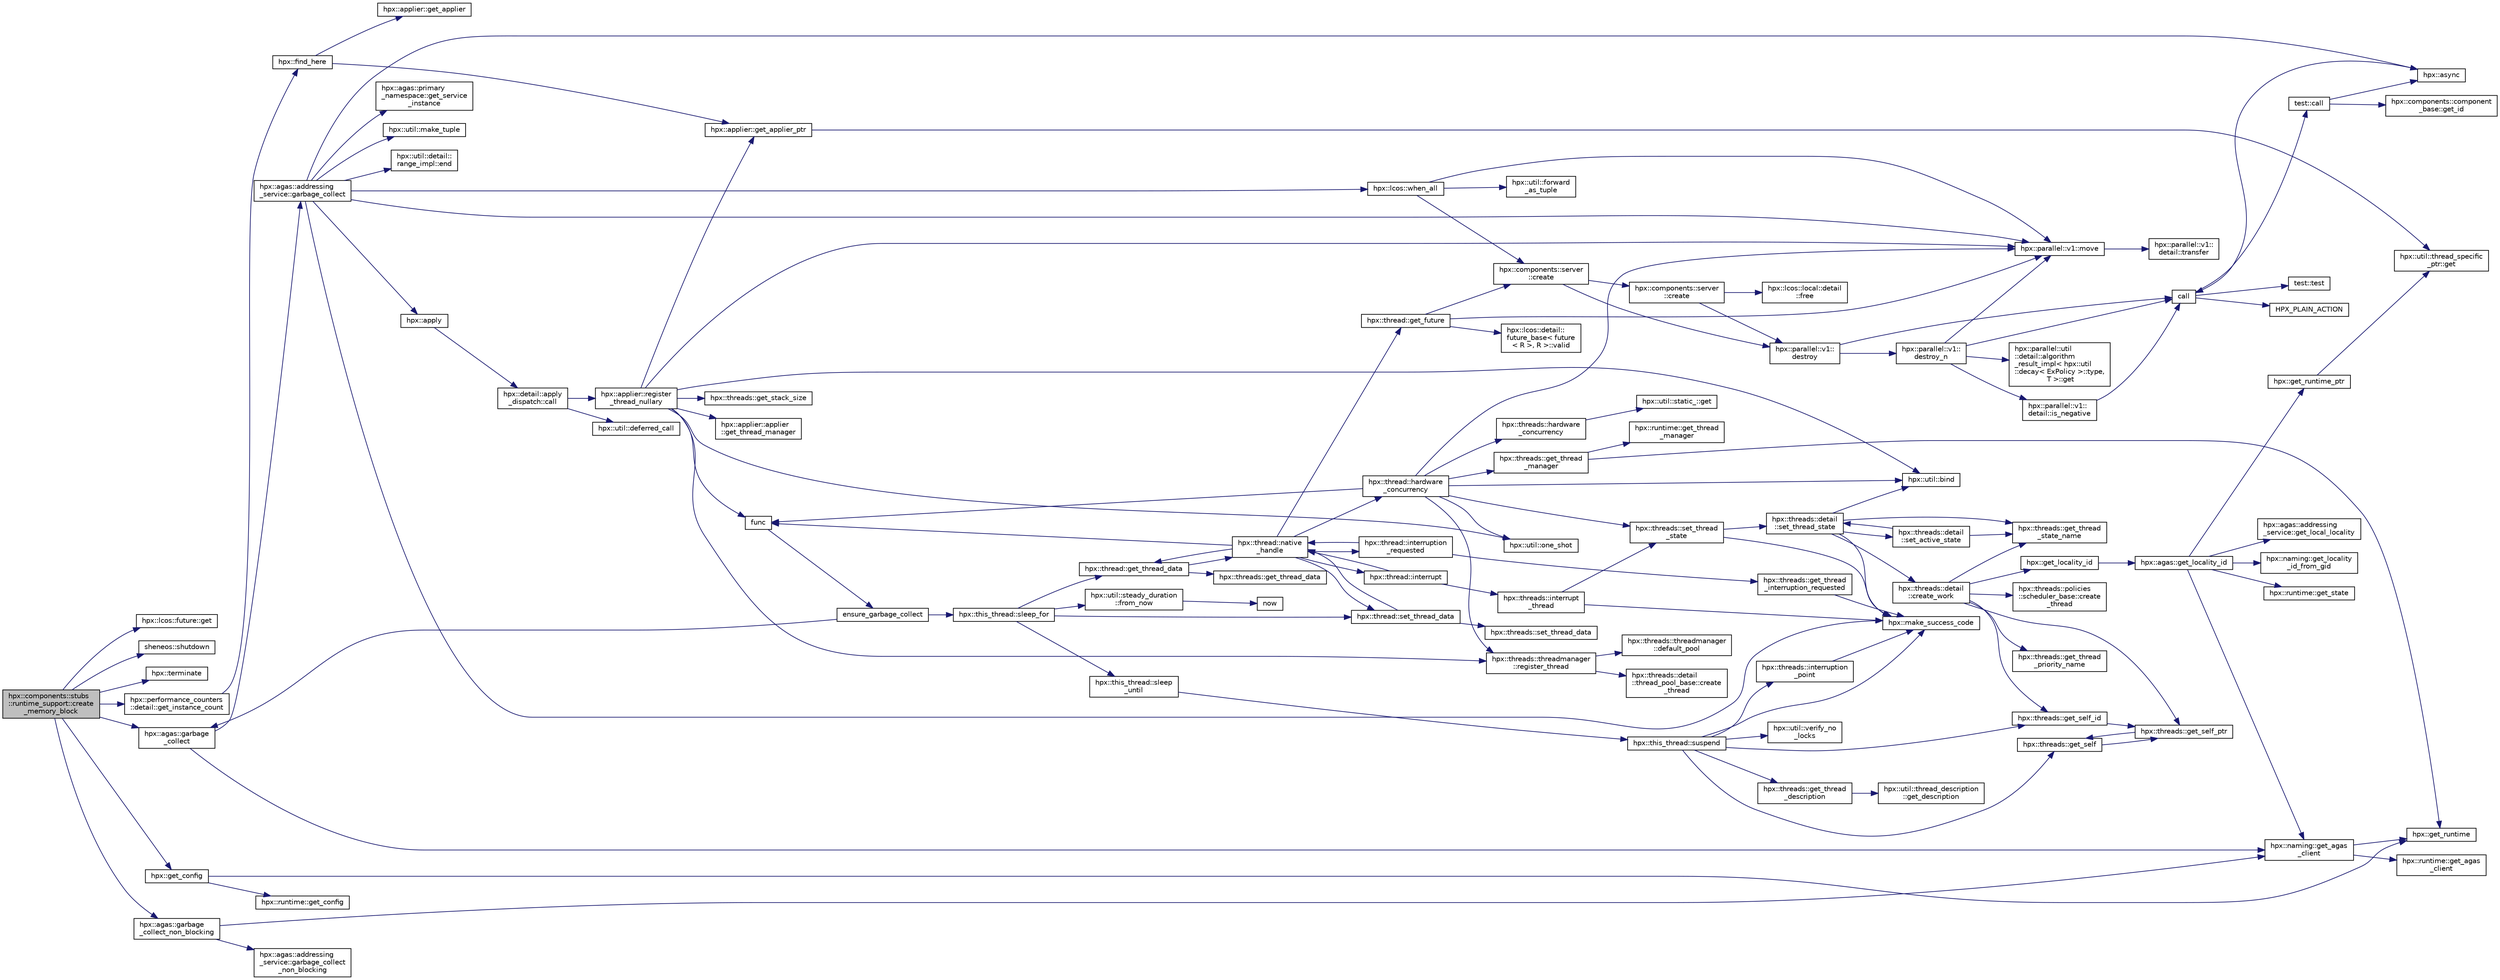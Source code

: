 digraph "hpx::components::stubs::runtime_support::create_memory_block"
{
  edge [fontname="Helvetica",fontsize="10",labelfontname="Helvetica",labelfontsize="10"];
  node [fontname="Helvetica",fontsize="10",shape=record];
  rankdir="LR";
  Node362 [label="hpx::components::stubs\l::runtime_support::create\l_memory_block",height=0.2,width=0.4,color="black", fillcolor="grey75", style="filled", fontcolor="black"];
  Node362 -> Node363 [color="midnightblue",fontsize="10",style="solid",fontname="Helvetica"];
  Node363 [label="hpx::lcos::future::get",height=0.2,width=0.4,color="black", fillcolor="white", style="filled",URL="$d0/d33/classhpx_1_1lcos_1_1future.html#a8c28269486d5620ac48af349f17bb41c"];
  Node362 -> Node364 [color="midnightblue",fontsize="10",style="solid",fontname="Helvetica"];
  Node364 [label="sheneos::shutdown",height=0.2,width=0.4,color="black", fillcolor="white", style="filled",URL="$d7/d9c/namespacesheneos.html#ad09f5f46b13a8bd1590af3dd1c052db5"];
  Node362 -> Node365 [color="midnightblue",fontsize="10",style="solid",fontname="Helvetica"];
  Node365 [label="hpx::terminate",height=0.2,width=0.4,color="black", fillcolor="white", style="filled",URL="$d8/d83/namespacehpx.html#a6aaa247c60a4c2197141dd92d59c6e4b",tooltip="Terminate any application non-gracefully. "];
  Node362 -> Node366 [color="midnightblue",fontsize="10",style="solid",fontname="Helvetica"];
  Node366 [label="hpx::agas::garbage\l_collect_non_blocking",height=0.2,width=0.4,color="black", fillcolor="white", style="filled",URL="$dc/d54/namespacehpx_1_1agas.html#afad9c8faca41f9a5ec2c50b98ad1e05f"];
  Node366 -> Node367 [color="midnightblue",fontsize="10",style="solid",fontname="Helvetica"];
  Node367 [label="hpx::naming::get_agas\l_client",height=0.2,width=0.4,color="black", fillcolor="white", style="filled",URL="$d4/dc9/namespacehpx_1_1naming.html#a0408fffd5d34b620712a801b0ae3b032"];
  Node367 -> Node368 [color="midnightblue",fontsize="10",style="solid",fontname="Helvetica"];
  Node368 [label="hpx::get_runtime",height=0.2,width=0.4,color="black", fillcolor="white", style="filled",URL="$d8/d83/namespacehpx.html#aef902cc6c7dd3b9fbadf34d1e850a070"];
  Node367 -> Node369 [color="midnightblue",fontsize="10",style="solid",fontname="Helvetica"];
  Node369 [label="hpx::runtime::get_agas\l_client",height=0.2,width=0.4,color="black", fillcolor="white", style="filled",URL="$d0/d7b/classhpx_1_1runtime.html#aeb5dddd30d6b9861669af8ad44d1a96a"];
  Node366 -> Node370 [color="midnightblue",fontsize="10",style="solid",fontname="Helvetica"];
  Node370 [label="hpx::agas::addressing\l_service::garbage_collect\l_non_blocking",height=0.2,width=0.4,color="black", fillcolor="white", style="filled",URL="$db/d58/structhpx_1_1agas_1_1addressing__service.html#a031124dcd3086059ceff3abde50f0b97"];
  Node362 -> Node371 [color="midnightblue",fontsize="10",style="solid",fontname="Helvetica"];
  Node371 [label="hpx::agas::garbage\l_collect",height=0.2,width=0.4,color="black", fillcolor="white", style="filled",URL="$dc/d54/namespacehpx_1_1agas.html#a951337adc4f9bd6df00a50737468e911"];
  Node371 -> Node367 [color="midnightblue",fontsize="10",style="solid",fontname="Helvetica"];
  Node371 -> Node372 [color="midnightblue",fontsize="10",style="solid",fontname="Helvetica"];
  Node372 [label="hpx::agas::addressing\l_service::garbage_collect",height=0.2,width=0.4,color="black", fillcolor="white", style="filled",URL="$db/d58/structhpx_1_1agas_1_1addressing__service.html#a87dcae0eacf6e62d5103ebf516d86f63"];
  Node372 -> Node373 [color="midnightblue",fontsize="10",style="solid",fontname="Helvetica"];
  Node373 [label="hpx::make_success_code",height=0.2,width=0.4,color="black", fillcolor="white", style="filled",URL="$d8/d83/namespacehpx.html#a0e8512a8f49e2a6c8185061181419d8f",tooltip="Returns error_code(hpx::success, \"success\", mode). "];
  Node372 -> Node374 [color="midnightblue",fontsize="10",style="solid",fontname="Helvetica"];
  Node374 [label="hpx::agas::primary\l_namespace::get_service\l_instance",height=0.2,width=0.4,color="black", fillcolor="white", style="filled",URL="$d1/d43/structhpx_1_1agas_1_1primary__namespace.html#a7630ff0f30ff8c23b13b4672c5350e2e"];
  Node372 -> Node375 [color="midnightblue",fontsize="10",style="solid",fontname="Helvetica"];
  Node375 [label="hpx::util::make_tuple",height=0.2,width=0.4,color="black", fillcolor="white", style="filled",URL="$df/dad/namespacehpx_1_1util.html#a06fa74211a987d208e013f400a9f5328"];
  Node372 -> Node376 [color="midnightblue",fontsize="10",style="solid",fontname="Helvetica"];
  Node376 [label="hpx::util::detail::\lrange_impl::end",height=0.2,width=0.4,color="black", fillcolor="white", style="filled",URL="$d4/d4a/namespacehpx_1_1util_1_1detail_1_1range__impl.html#afb2ea48b0902f52ee4d8b764807b4316"];
  Node372 -> Node377 [color="midnightblue",fontsize="10",style="solid",fontname="Helvetica"];
  Node377 [label="hpx::apply",height=0.2,width=0.4,color="black", fillcolor="white", style="filled",URL="$d8/d83/namespacehpx.html#aa87762f0db0731d385f3fdfdb25d59fc"];
  Node377 -> Node378 [color="midnightblue",fontsize="10",style="solid",fontname="Helvetica"];
  Node378 [label="hpx::detail::apply\l_dispatch::call",height=0.2,width=0.4,color="black", fillcolor="white", style="filled",URL="$db/de8/structhpx_1_1detail_1_1apply__dispatch.html#a0755fab16d281e74bcff0f8045be9459"];
  Node378 -> Node379 [color="midnightblue",fontsize="10",style="solid",fontname="Helvetica"];
  Node379 [label="hpx::applier::register\l_thread_nullary",height=0.2,width=0.4,color="black", fillcolor="white", style="filled",URL="$d8/dcb/namespacehpx_1_1applier.html#a401cd1145927e58d74d1eb52aaccd936"];
  Node379 -> Node380 [color="midnightblue",fontsize="10",style="solid",fontname="Helvetica"];
  Node380 [label="hpx::applier::get_applier_ptr",height=0.2,width=0.4,color="black", fillcolor="white", style="filled",URL="$d8/dcb/namespacehpx_1_1applier.html#a617483cf2b77ad3a0aa428ade7b35299"];
  Node380 -> Node381 [color="midnightblue",fontsize="10",style="solid",fontname="Helvetica"];
  Node381 [label="hpx::util::thread_specific\l_ptr::get",height=0.2,width=0.4,color="black", fillcolor="white", style="filled",URL="$d4/d4c/structhpx_1_1util_1_1thread__specific__ptr.html#a3b27d8520710478aa41d1f74206bdba9"];
  Node379 -> Node382 [color="midnightblue",fontsize="10",style="solid",fontname="Helvetica"];
  Node382 [label="func",height=0.2,width=0.4,color="black", fillcolor="white", style="filled",URL="$d8/dfd/id__type__ref__counting__1032_8cpp.html#ab811b86ea5107ffb3351fcaa29d2c652"];
  Node382 -> Node383 [color="midnightblue",fontsize="10",style="solid",fontname="Helvetica"];
  Node383 [label="ensure_garbage_collect",height=0.2,width=0.4,color="black", fillcolor="white", style="filled",URL="$d8/dfd/id__type__ref__counting__1032_8cpp.html#a5264b94bf7c262ac0e521fb290d476d5"];
  Node383 -> Node384 [color="midnightblue",fontsize="10",style="solid",fontname="Helvetica"];
  Node384 [label="hpx::this_thread::sleep_for",height=0.2,width=0.4,color="black", fillcolor="white", style="filled",URL="$d9/d52/namespacehpx_1_1this__thread.html#afc042a5a5fa52eef2d1d177a343435cf"];
  Node384 -> Node385 [color="midnightblue",fontsize="10",style="solid",fontname="Helvetica"];
  Node385 [label="hpx::this_thread::sleep\l_until",height=0.2,width=0.4,color="black", fillcolor="white", style="filled",URL="$d9/d52/namespacehpx_1_1this__thread.html#ae12a853980115b23ff0ab8ca06622658"];
  Node385 -> Node386 [color="midnightblue",fontsize="10",style="solid",fontname="Helvetica"];
  Node386 [label="hpx::this_thread::suspend",height=0.2,width=0.4,color="black", fillcolor="white", style="filled",URL="$d9/d52/namespacehpx_1_1this__thread.html#aca220026fb3014c0881d129fe31c0073"];
  Node386 -> Node387 [color="midnightblue",fontsize="10",style="solid",fontname="Helvetica"];
  Node387 [label="hpx::threads::get_self",height=0.2,width=0.4,color="black", fillcolor="white", style="filled",URL="$d7/d28/namespacehpx_1_1threads.html#a07daf4d6d29233f20d66d41ab7b5b8e8"];
  Node387 -> Node388 [color="midnightblue",fontsize="10",style="solid",fontname="Helvetica"];
  Node388 [label="hpx::threads::get_self_ptr",height=0.2,width=0.4,color="black", fillcolor="white", style="filled",URL="$d7/d28/namespacehpx_1_1threads.html#a22877ae347ad884cde3a51397dad6c53"];
  Node388 -> Node387 [color="midnightblue",fontsize="10",style="solid",fontname="Helvetica"];
  Node386 -> Node389 [color="midnightblue",fontsize="10",style="solid",fontname="Helvetica"];
  Node389 [label="hpx::threads::get_self_id",height=0.2,width=0.4,color="black", fillcolor="white", style="filled",URL="$d7/d28/namespacehpx_1_1threads.html#afafe0f900b9fac3d4ed3c747625c1cfe"];
  Node389 -> Node388 [color="midnightblue",fontsize="10",style="solid",fontname="Helvetica"];
  Node386 -> Node390 [color="midnightblue",fontsize="10",style="solid",fontname="Helvetica"];
  Node390 [label="hpx::threads::interruption\l_point",height=0.2,width=0.4,color="black", fillcolor="white", style="filled",URL="$d7/d28/namespacehpx_1_1threads.html#ada6ec56a12b050707311d8c628089059"];
  Node390 -> Node373 [color="midnightblue",fontsize="10",style="solid",fontname="Helvetica"];
  Node386 -> Node391 [color="midnightblue",fontsize="10",style="solid",fontname="Helvetica"];
  Node391 [label="hpx::util::verify_no\l_locks",height=0.2,width=0.4,color="black", fillcolor="white", style="filled",URL="$df/dad/namespacehpx_1_1util.html#ae0e1837ee6f09b79b26c2e788d2e9fc9"];
  Node386 -> Node392 [color="midnightblue",fontsize="10",style="solid",fontname="Helvetica"];
  Node392 [label="hpx::threads::get_thread\l_description",height=0.2,width=0.4,color="black", fillcolor="white", style="filled",URL="$d7/d28/namespacehpx_1_1threads.html#a42fc18a7a680f4e8bc633a4b4c956701"];
  Node392 -> Node393 [color="midnightblue",fontsize="10",style="solid",fontname="Helvetica"];
  Node393 [label="hpx::util::thread_description\l::get_description",height=0.2,width=0.4,color="black", fillcolor="white", style="filled",URL="$df/d9e/structhpx_1_1util_1_1thread__description.html#a8c834e14eca6eb228188022577f9f952"];
  Node386 -> Node373 [color="midnightblue",fontsize="10",style="solid",fontname="Helvetica"];
  Node384 -> Node394 [color="midnightblue",fontsize="10",style="solid",fontname="Helvetica"];
  Node394 [label="hpx::util::steady_duration\l::from_now",height=0.2,width=0.4,color="black", fillcolor="white", style="filled",URL="$d9/d4f/classhpx_1_1util_1_1steady__duration.html#a0132206d767cd0f7395507b40111a153"];
  Node394 -> Node395 [color="midnightblue",fontsize="10",style="solid",fontname="Helvetica"];
  Node395 [label="now",height=0.2,width=0.4,color="black", fillcolor="white", style="filled",URL="$de/db3/1d__stencil__1__omp_8cpp.html#a89e9667753dccfac455bd37a7a3a7b16"];
  Node384 -> Node396 [color="midnightblue",fontsize="10",style="solid",fontname="Helvetica"];
  Node396 [label="hpx::thread::get_thread_data",height=0.2,width=0.4,color="black", fillcolor="white", style="filled",URL="$de/d9b/classhpx_1_1thread.html#a4535ef82cec3b953d2c941d20e3e3904"];
  Node396 -> Node397 [color="midnightblue",fontsize="10",style="solid",fontname="Helvetica"];
  Node397 [label="hpx::threads::get_thread_data",height=0.2,width=0.4,color="black", fillcolor="white", style="filled",URL="$d7/d28/namespacehpx_1_1threads.html#a8737931ff6303807225f735b2b384ae4"];
  Node396 -> Node398 [color="midnightblue",fontsize="10",style="solid",fontname="Helvetica"];
  Node398 [label="hpx::thread::native\l_handle",height=0.2,width=0.4,color="black", fillcolor="white", style="filled",URL="$de/d9b/classhpx_1_1thread.html#acf48190d264ab64c1c4ec99d0b421b5a"];
  Node398 -> Node399 [color="midnightblue",fontsize="10",style="solid",fontname="Helvetica"];
  Node399 [label="hpx::thread::hardware\l_concurrency",height=0.2,width=0.4,color="black", fillcolor="white", style="filled",URL="$de/d9b/classhpx_1_1thread.html#a8e4fff210e02485ba493bc3a2a956c03"];
  Node399 -> Node400 [color="midnightblue",fontsize="10",style="solid",fontname="Helvetica"];
  Node400 [label="hpx::threads::hardware\l_concurrency",height=0.2,width=0.4,color="black", fillcolor="white", style="filled",URL="$d7/d28/namespacehpx_1_1threads.html#aa8752a235478d2ad7b5ac467b63ab527"];
  Node400 -> Node401 [color="midnightblue",fontsize="10",style="solid",fontname="Helvetica"];
  Node401 [label="hpx::util::static_::get",height=0.2,width=0.4,color="black", fillcolor="white", style="filled",URL="$d3/dbb/structhpx_1_1util_1_1static__.html#a2967c633948a3bf17a3b5405ef5a8318"];
  Node399 -> Node382 [color="midnightblue",fontsize="10",style="solid",fontname="Helvetica"];
  Node399 -> Node402 [color="midnightblue",fontsize="10",style="solid",fontname="Helvetica"];
  Node402 [label="hpx::util::bind",height=0.2,width=0.4,color="black", fillcolor="white", style="filled",URL="$df/dad/namespacehpx_1_1util.html#ad844caedf82a0173d6909d910c3e48c6"];
  Node399 -> Node403 [color="midnightblue",fontsize="10",style="solid",fontname="Helvetica"];
  Node403 [label="hpx::util::one_shot",height=0.2,width=0.4,color="black", fillcolor="white", style="filled",URL="$df/dad/namespacehpx_1_1util.html#a273e61be42a72415291e0ec0a4f28c7a"];
  Node399 -> Node404 [color="midnightblue",fontsize="10",style="solid",fontname="Helvetica"];
  Node404 [label="hpx::parallel::v1::move",height=0.2,width=0.4,color="black", fillcolor="white", style="filled",URL="$db/db9/namespacehpx_1_1parallel_1_1v1.html#aa7c4ede081ce786c9d1eb1adff495cfc"];
  Node404 -> Node405 [color="midnightblue",fontsize="10",style="solid",fontname="Helvetica"];
  Node405 [label="hpx::parallel::v1::\ldetail::transfer",height=0.2,width=0.4,color="black", fillcolor="white", style="filled",URL="$d2/ddd/namespacehpx_1_1parallel_1_1v1_1_1detail.html#ab1b56a05e1885ca7cc7ffa1804dd2f3c"];
  Node399 -> Node406 [color="midnightblue",fontsize="10",style="solid",fontname="Helvetica"];
  Node406 [label="hpx::threads::get_thread\l_manager",height=0.2,width=0.4,color="black", fillcolor="white", style="filled",URL="$d7/d28/namespacehpx_1_1threads.html#a076973c3a53beadde7d967e22c4f6cce"];
  Node406 -> Node368 [color="midnightblue",fontsize="10",style="solid",fontname="Helvetica"];
  Node406 -> Node407 [color="midnightblue",fontsize="10",style="solid",fontname="Helvetica"];
  Node407 [label="hpx::runtime::get_thread\l_manager",height=0.2,width=0.4,color="black", fillcolor="white", style="filled",URL="$d0/d7b/classhpx_1_1runtime.html#a865b12d57fcd44a8d3dda3e35414f563"];
  Node399 -> Node408 [color="midnightblue",fontsize="10",style="solid",fontname="Helvetica"];
  Node408 [label="hpx::threads::threadmanager\l::register_thread",height=0.2,width=0.4,color="black", fillcolor="white", style="filled",URL="$d5/daa/classhpx_1_1threads_1_1threadmanager.html#a7f79c7578e08a60ca45eb276ce8133d8"];
  Node408 -> Node409 [color="midnightblue",fontsize="10",style="solid",fontname="Helvetica"];
  Node409 [label="hpx::threads::threadmanager\l::default_pool",height=0.2,width=0.4,color="black", fillcolor="white", style="filled",URL="$d5/daa/classhpx_1_1threads_1_1threadmanager.html#a851f067d03b5dd1c5e6a9a6a841e05df"];
  Node408 -> Node410 [color="midnightblue",fontsize="10",style="solid",fontname="Helvetica"];
  Node410 [label="hpx::threads::detail\l::thread_pool_base::create\l_thread",height=0.2,width=0.4,color="black", fillcolor="white", style="filled",URL="$de/dae/classhpx_1_1threads_1_1detail_1_1thread__pool__base.html#ad35d3779eef6f4528e62a26d71b34b34"];
  Node399 -> Node411 [color="midnightblue",fontsize="10",style="solid",fontname="Helvetica"];
  Node411 [label="hpx::threads::set_thread\l_state",height=0.2,width=0.4,color="black", fillcolor="white", style="filled",URL="$d7/d28/namespacehpx_1_1threads.html#ac0690ad16ad778bcc79dcd727cc33025",tooltip="Set the thread state of the thread referenced by the thread_id id. "];
  Node411 -> Node373 [color="midnightblue",fontsize="10",style="solid",fontname="Helvetica"];
  Node411 -> Node412 [color="midnightblue",fontsize="10",style="solid",fontname="Helvetica"];
  Node412 [label="hpx::threads::detail\l::set_thread_state",height=0.2,width=0.4,color="black", fillcolor="white", style="filled",URL="$d2/dd1/namespacehpx_1_1threads_1_1detail.html#af85ddc854c4a149bf1738eb1b111b9ab"];
  Node412 -> Node413 [color="midnightblue",fontsize="10",style="solid",fontname="Helvetica"];
  Node413 [label="hpx::threads::get_thread\l_state_name",height=0.2,width=0.4,color="black", fillcolor="white", style="filled",URL="$d7/d28/namespacehpx_1_1threads.html#a26f91ea8d2195f165c033241c5cd11db"];
  Node412 -> Node373 [color="midnightblue",fontsize="10",style="solid",fontname="Helvetica"];
  Node412 -> Node402 [color="midnightblue",fontsize="10",style="solid",fontname="Helvetica"];
  Node412 -> Node414 [color="midnightblue",fontsize="10",style="solid",fontname="Helvetica"];
  Node414 [label="hpx::threads::detail\l::set_active_state",height=0.2,width=0.4,color="black", fillcolor="white", style="filled",URL="$d2/dd1/namespacehpx_1_1threads_1_1detail.html#a45884a5bf04ad66a4f259231a3947e76"];
  Node414 -> Node413 [color="midnightblue",fontsize="10",style="solid",fontname="Helvetica"];
  Node414 -> Node412 [color="midnightblue",fontsize="10",style="solid",fontname="Helvetica"];
  Node412 -> Node415 [color="midnightblue",fontsize="10",style="solid",fontname="Helvetica"];
  Node415 [label="hpx::threads::detail\l::create_work",height=0.2,width=0.4,color="black", fillcolor="white", style="filled",URL="$d2/dd1/namespacehpx_1_1threads_1_1detail.html#ae22384a3c1b1a1940032fad068fb54b1"];
  Node415 -> Node413 [color="midnightblue",fontsize="10",style="solid",fontname="Helvetica"];
  Node415 -> Node416 [color="midnightblue",fontsize="10",style="solid",fontname="Helvetica"];
  Node416 [label="hpx::threads::get_thread\l_priority_name",height=0.2,width=0.4,color="black", fillcolor="white", style="filled",URL="$d7/d28/namespacehpx_1_1threads.html#a9c6b2fec0c1cf5b06ff83ce756ca6d42"];
  Node415 -> Node388 [color="midnightblue",fontsize="10",style="solid",fontname="Helvetica"];
  Node415 -> Node389 [color="midnightblue",fontsize="10",style="solid",fontname="Helvetica"];
  Node415 -> Node417 [color="midnightblue",fontsize="10",style="solid",fontname="Helvetica"];
  Node417 [label="hpx::get_locality_id",height=0.2,width=0.4,color="black", fillcolor="white", style="filled",URL="$d8/d83/namespacehpx.html#a158d7c54a657bb364c1704033010697b",tooltip="Return the number of the locality this function is being called from. "];
  Node417 -> Node418 [color="midnightblue",fontsize="10",style="solid",fontname="Helvetica"];
  Node418 [label="hpx::agas::get_locality_id",height=0.2,width=0.4,color="black", fillcolor="white", style="filled",URL="$dc/d54/namespacehpx_1_1agas.html#a491cc2ddecdf0f1a9129900caa6a4d3e"];
  Node418 -> Node419 [color="midnightblue",fontsize="10",style="solid",fontname="Helvetica"];
  Node419 [label="hpx::get_runtime_ptr",height=0.2,width=0.4,color="black", fillcolor="white", style="filled",URL="$d8/d83/namespacehpx.html#af29daf2bb3e01b4d6495a1742b6cce64"];
  Node419 -> Node381 [color="midnightblue",fontsize="10",style="solid",fontname="Helvetica"];
  Node418 -> Node420 [color="midnightblue",fontsize="10",style="solid",fontname="Helvetica"];
  Node420 [label="hpx::runtime::get_state",height=0.2,width=0.4,color="black", fillcolor="white", style="filled",URL="$d0/d7b/classhpx_1_1runtime.html#ab405f80e060dac95d624520f38b0524c"];
  Node418 -> Node367 [color="midnightblue",fontsize="10",style="solid",fontname="Helvetica"];
  Node418 -> Node421 [color="midnightblue",fontsize="10",style="solid",fontname="Helvetica"];
  Node421 [label="hpx::agas::addressing\l_service::get_local_locality",height=0.2,width=0.4,color="black", fillcolor="white", style="filled",URL="$db/d58/structhpx_1_1agas_1_1addressing__service.html#ab52c19a37c2a7a006c6c15f90ad0539c"];
  Node418 -> Node422 [color="midnightblue",fontsize="10",style="solid",fontname="Helvetica"];
  Node422 [label="hpx::naming::get_locality\l_id_from_gid",height=0.2,width=0.4,color="black", fillcolor="white", style="filled",URL="$d4/dc9/namespacehpx_1_1naming.html#a7fd43037784560bd04fda9b49e33529f"];
  Node415 -> Node423 [color="midnightblue",fontsize="10",style="solid",fontname="Helvetica"];
  Node423 [label="hpx::threads::policies\l::scheduler_base::create\l_thread",height=0.2,width=0.4,color="black", fillcolor="white", style="filled",URL="$dd/d7e/structhpx_1_1threads_1_1policies_1_1scheduler__base.html#ad3b05cd7f363cc8e8410ce368c3794e0"];
  Node398 -> Node424 [color="midnightblue",fontsize="10",style="solid",fontname="Helvetica"];
  Node424 [label="hpx::thread::interrupt",height=0.2,width=0.4,color="black", fillcolor="white", style="filled",URL="$de/d9b/classhpx_1_1thread.html#ac34d0d033aa743c476a79dbc2e1a8a39"];
  Node424 -> Node425 [color="midnightblue",fontsize="10",style="solid",fontname="Helvetica"];
  Node425 [label="hpx::threads::interrupt\l_thread",height=0.2,width=0.4,color="black", fillcolor="white", style="filled",URL="$d7/d28/namespacehpx_1_1threads.html#a6bdda1a2aab61b9b13d274b5155d7e73"];
  Node425 -> Node373 [color="midnightblue",fontsize="10",style="solid",fontname="Helvetica"];
  Node425 -> Node411 [color="midnightblue",fontsize="10",style="solid",fontname="Helvetica"];
  Node424 -> Node398 [color="midnightblue",fontsize="10",style="solid",fontname="Helvetica"];
  Node398 -> Node426 [color="midnightblue",fontsize="10",style="solid",fontname="Helvetica"];
  Node426 [label="hpx::thread::interruption\l_requested",height=0.2,width=0.4,color="black", fillcolor="white", style="filled",URL="$de/d9b/classhpx_1_1thread.html#a33276bb4c20bbb0b1978944e18ef71b8"];
  Node426 -> Node427 [color="midnightblue",fontsize="10",style="solid",fontname="Helvetica"];
  Node427 [label="hpx::threads::get_thread\l_interruption_requested",height=0.2,width=0.4,color="black", fillcolor="white", style="filled",URL="$d7/d28/namespacehpx_1_1threads.html#ae64a7fdb8b5c8bac7be0c8282672a03b"];
  Node427 -> Node373 [color="midnightblue",fontsize="10",style="solid",fontname="Helvetica"];
  Node426 -> Node398 [color="midnightblue",fontsize="10",style="solid",fontname="Helvetica"];
  Node398 -> Node428 [color="midnightblue",fontsize="10",style="solid",fontname="Helvetica"];
  Node428 [label="hpx::thread::get_future",height=0.2,width=0.4,color="black", fillcolor="white", style="filled",URL="$de/d9b/classhpx_1_1thread.html#a87fdb0d8da826366fc190ed224900a64"];
  Node428 -> Node429 [color="midnightblue",fontsize="10",style="solid",fontname="Helvetica"];
  Node429 [label="hpx::lcos::detail::\lfuture_base\< future\l\< R \>, R \>::valid",height=0.2,width=0.4,color="black", fillcolor="white", style="filled",URL="$d5/dd7/classhpx_1_1lcos_1_1detail_1_1future__base.html#aaf7beb7374815614363033bd96573e75"];
  Node428 -> Node430 [color="midnightblue",fontsize="10",style="solid",fontname="Helvetica"];
  Node430 [label="hpx::components::server\l::create",height=0.2,width=0.4,color="black", fillcolor="white", style="filled",URL="$d2/da2/namespacehpx_1_1components_1_1server.html#ac776c89f3d68ceb910e8cee9fa937ab4",tooltip="Create arrays of components using their default constructor. "];
  Node430 -> Node431 [color="midnightblue",fontsize="10",style="solid",fontname="Helvetica"];
  Node431 [label="hpx::components::server\l::create",height=0.2,width=0.4,color="black", fillcolor="white", style="filled",URL="$d2/da2/namespacehpx_1_1components_1_1server.html#a77d26de181c97b444565e230577981bd"];
  Node431 -> Node432 [color="midnightblue",fontsize="10",style="solid",fontname="Helvetica"];
  Node432 [label="hpx::lcos::local::detail\l::free",height=0.2,width=0.4,color="black", fillcolor="white", style="filled",URL="$d4/dcb/namespacehpx_1_1lcos_1_1local_1_1detail.html#a55a940f019734e9bb045dc123cd80e48"];
  Node431 -> Node433 [color="midnightblue",fontsize="10",style="solid",fontname="Helvetica"];
  Node433 [label="hpx::parallel::v1::\ldestroy",height=0.2,width=0.4,color="black", fillcolor="white", style="filled",URL="$db/db9/namespacehpx_1_1parallel_1_1v1.html#acf303558375048e8a7cc9a2c2e09477f"];
  Node433 -> Node434 [color="midnightblue",fontsize="10",style="solid",fontname="Helvetica"];
  Node434 [label="call",height=0.2,width=0.4,color="black", fillcolor="white", style="filled",URL="$d2/d67/promise__1620_8cpp.html#a58357f0b82bc761e1d0b9091ed563a70"];
  Node434 -> Node435 [color="midnightblue",fontsize="10",style="solid",fontname="Helvetica"];
  Node435 [label="test::test",height=0.2,width=0.4,color="black", fillcolor="white", style="filled",URL="$d8/d89/structtest.html#ab42d5ece712d716b04cb3f686f297a26"];
  Node434 -> Node436 [color="midnightblue",fontsize="10",style="solid",fontname="Helvetica"];
  Node436 [label="HPX_PLAIN_ACTION",height=0.2,width=0.4,color="black", fillcolor="white", style="filled",URL="$d2/d67/promise__1620_8cpp.html#ab96aab827a4b1fcaf66cfe0ba83fef23"];
  Node434 -> Node437 [color="midnightblue",fontsize="10",style="solid",fontname="Helvetica"];
  Node437 [label="test::call",height=0.2,width=0.4,color="black", fillcolor="white", style="filled",URL="$d8/d89/structtest.html#aeb29e7ed6518b9426ccf1344c52620ae"];
  Node437 -> Node438 [color="midnightblue",fontsize="10",style="solid",fontname="Helvetica"];
  Node438 [label="hpx::async",height=0.2,width=0.4,color="black", fillcolor="white", style="filled",URL="$d8/d83/namespacehpx.html#acb7d8e37b73b823956ce144f9a57eaa4"];
  Node438 -> Node434 [color="midnightblue",fontsize="10",style="solid",fontname="Helvetica"];
  Node437 -> Node439 [color="midnightblue",fontsize="10",style="solid",fontname="Helvetica"];
  Node439 [label="hpx::components::component\l_base::get_id",height=0.2,width=0.4,color="black", fillcolor="white", style="filled",URL="$d2/de6/classhpx_1_1components_1_1component__base.html#a4c8fd93514039bdf01c48d66d82b19cd"];
  Node433 -> Node440 [color="midnightblue",fontsize="10",style="solid",fontname="Helvetica"];
  Node440 [label="hpx::parallel::v1::\ldestroy_n",height=0.2,width=0.4,color="black", fillcolor="white", style="filled",URL="$db/db9/namespacehpx_1_1parallel_1_1v1.html#a71d0691132a300690163f5636bcd5bd3"];
  Node440 -> Node441 [color="midnightblue",fontsize="10",style="solid",fontname="Helvetica"];
  Node441 [label="hpx::parallel::v1::\ldetail::is_negative",height=0.2,width=0.4,color="black", fillcolor="white", style="filled",URL="$d2/ddd/namespacehpx_1_1parallel_1_1v1_1_1detail.html#adf2e40fc4b20ad0fd442ee3118a4d527"];
  Node441 -> Node434 [color="midnightblue",fontsize="10",style="solid",fontname="Helvetica"];
  Node440 -> Node442 [color="midnightblue",fontsize="10",style="solid",fontname="Helvetica"];
  Node442 [label="hpx::parallel::util\l::detail::algorithm\l_result_impl\< hpx::util\l::decay\< ExPolicy \>::type,\l T \>::get",height=0.2,width=0.4,color="black", fillcolor="white", style="filled",URL="$d2/d42/structhpx_1_1parallel_1_1util_1_1detail_1_1algorithm__result__impl.html#ab5b051e8ec74eff5e0e62fd63f5d377e"];
  Node440 -> Node404 [color="midnightblue",fontsize="10",style="solid",fontname="Helvetica"];
  Node440 -> Node434 [color="midnightblue",fontsize="10",style="solid",fontname="Helvetica"];
  Node430 -> Node433 [color="midnightblue",fontsize="10",style="solid",fontname="Helvetica"];
  Node428 -> Node404 [color="midnightblue",fontsize="10",style="solid",fontname="Helvetica"];
  Node398 -> Node396 [color="midnightblue",fontsize="10",style="solid",fontname="Helvetica"];
  Node398 -> Node443 [color="midnightblue",fontsize="10",style="solid",fontname="Helvetica"];
  Node443 [label="hpx::thread::set_thread_data",height=0.2,width=0.4,color="black", fillcolor="white", style="filled",URL="$de/d9b/classhpx_1_1thread.html#a7317a3cf5251f3b33c990449570d4cea"];
  Node443 -> Node444 [color="midnightblue",fontsize="10",style="solid",fontname="Helvetica"];
  Node444 [label="hpx::threads::set_thread_data",height=0.2,width=0.4,color="black", fillcolor="white", style="filled",URL="$d7/d28/namespacehpx_1_1threads.html#a00a625acc149fce3ae38e4340454acf7"];
  Node443 -> Node398 [color="midnightblue",fontsize="10",style="solid",fontname="Helvetica"];
  Node398 -> Node382 [color="midnightblue",fontsize="10",style="solid",fontname="Helvetica"];
  Node384 -> Node443 [color="midnightblue",fontsize="10",style="solid",fontname="Helvetica"];
  Node383 -> Node371 [color="midnightblue",fontsize="10",style="solid",fontname="Helvetica"];
  Node379 -> Node402 [color="midnightblue",fontsize="10",style="solid",fontname="Helvetica"];
  Node379 -> Node403 [color="midnightblue",fontsize="10",style="solid",fontname="Helvetica"];
  Node379 -> Node404 [color="midnightblue",fontsize="10",style="solid",fontname="Helvetica"];
  Node379 -> Node445 [color="midnightblue",fontsize="10",style="solid",fontname="Helvetica"];
  Node445 [label="hpx::threads::get_stack_size",height=0.2,width=0.4,color="black", fillcolor="white", style="filled",URL="$d7/d28/namespacehpx_1_1threads.html#af597241b3c2785150be206737ca04aa6",tooltip="The get_stack_size function is part of the thread related API. It. "];
  Node379 -> Node446 [color="midnightblue",fontsize="10",style="solid",fontname="Helvetica"];
  Node446 [label="hpx::applier::applier\l::get_thread_manager",height=0.2,width=0.4,color="black", fillcolor="white", style="filled",URL="$da/dcb/classhpx_1_1applier_1_1applier.html#acc36d583973701e573be39da97bba866",tooltip="Access the thread-manager instance associated with this applier. "];
  Node379 -> Node408 [color="midnightblue",fontsize="10",style="solid",fontname="Helvetica"];
  Node378 -> Node447 [color="midnightblue",fontsize="10",style="solid",fontname="Helvetica"];
  Node447 [label="hpx::util::deferred_call",height=0.2,width=0.4,color="black", fillcolor="white", style="filled",URL="$df/dad/namespacehpx_1_1util.html#acdded623c658a7a3436f7e76bc9d881c"];
  Node372 -> Node404 [color="midnightblue",fontsize="10",style="solid",fontname="Helvetica"];
  Node372 -> Node438 [color="midnightblue",fontsize="10",style="solid",fontname="Helvetica"];
  Node372 -> Node448 [color="midnightblue",fontsize="10",style="solid",fontname="Helvetica"];
  Node448 [label="hpx::lcos::when_all",height=0.2,width=0.4,color="black", fillcolor="white", style="filled",URL="$d2/dc9/namespacehpx_1_1lcos.html#a1a6fb024d8690923fb185d5aee204d54"];
  Node448 -> Node449 [color="midnightblue",fontsize="10",style="solid",fontname="Helvetica"];
  Node449 [label="hpx::util::forward\l_as_tuple",height=0.2,width=0.4,color="black", fillcolor="white", style="filled",URL="$df/dad/namespacehpx_1_1util.html#ab7c31e3f24c3302a4f67b6735a6fa597"];
  Node448 -> Node404 [color="midnightblue",fontsize="10",style="solid",fontname="Helvetica"];
  Node448 -> Node430 [color="midnightblue",fontsize="10",style="solid",fontname="Helvetica"];
  Node362 -> Node450 [color="midnightblue",fontsize="10",style="solid",fontname="Helvetica"];
  Node450 [label="hpx::get_config",height=0.2,width=0.4,color="black", fillcolor="white", style="filled",URL="$d8/d83/namespacehpx.html#af6c04a6afc43ad0d12bc0c9ed25501d1"];
  Node450 -> Node368 [color="midnightblue",fontsize="10",style="solid",fontname="Helvetica"];
  Node450 -> Node451 [color="midnightblue",fontsize="10",style="solid",fontname="Helvetica"];
  Node451 [label="hpx::runtime::get_config",height=0.2,width=0.4,color="black", fillcolor="white", style="filled",URL="$d0/d7b/classhpx_1_1runtime.html#a0bfe0241e54b1fe1dd4ec181d944de43",tooltip="access configuration information "];
  Node362 -> Node452 [color="midnightblue",fontsize="10",style="solid",fontname="Helvetica"];
  Node452 [label="hpx::performance_counters\l::detail::get_instance_count",height=0.2,width=0.4,color="black", fillcolor="white", style="filled",URL="$d0/df8/namespacehpx_1_1performance__counters_1_1detail.html#a78d5a6580036217ab3eefe27cb1ca11a"];
  Node452 -> Node453 [color="midnightblue",fontsize="10",style="solid",fontname="Helvetica"];
  Node453 [label="hpx::find_here",height=0.2,width=0.4,color="black", fillcolor="white", style="filled",URL="$d8/d83/namespacehpx.html#af07c1b6e26bcdfb1138643a1a2133cf4",tooltip="Return the global id representing this locality. "];
  Node453 -> Node380 [color="midnightblue",fontsize="10",style="solid",fontname="Helvetica"];
  Node453 -> Node454 [color="midnightblue",fontsize="10",style="solid",fontname="Helvetica"];
  Node454 [label="hpx::applier::get_applier",height=0.2,width=0.4,color="black", fillcolor="white", style="filled",URL="$d8/dcb/namespacehpx_1_1applier.html#aba1147ab54a476403b37f20a39b1e239"];
}

